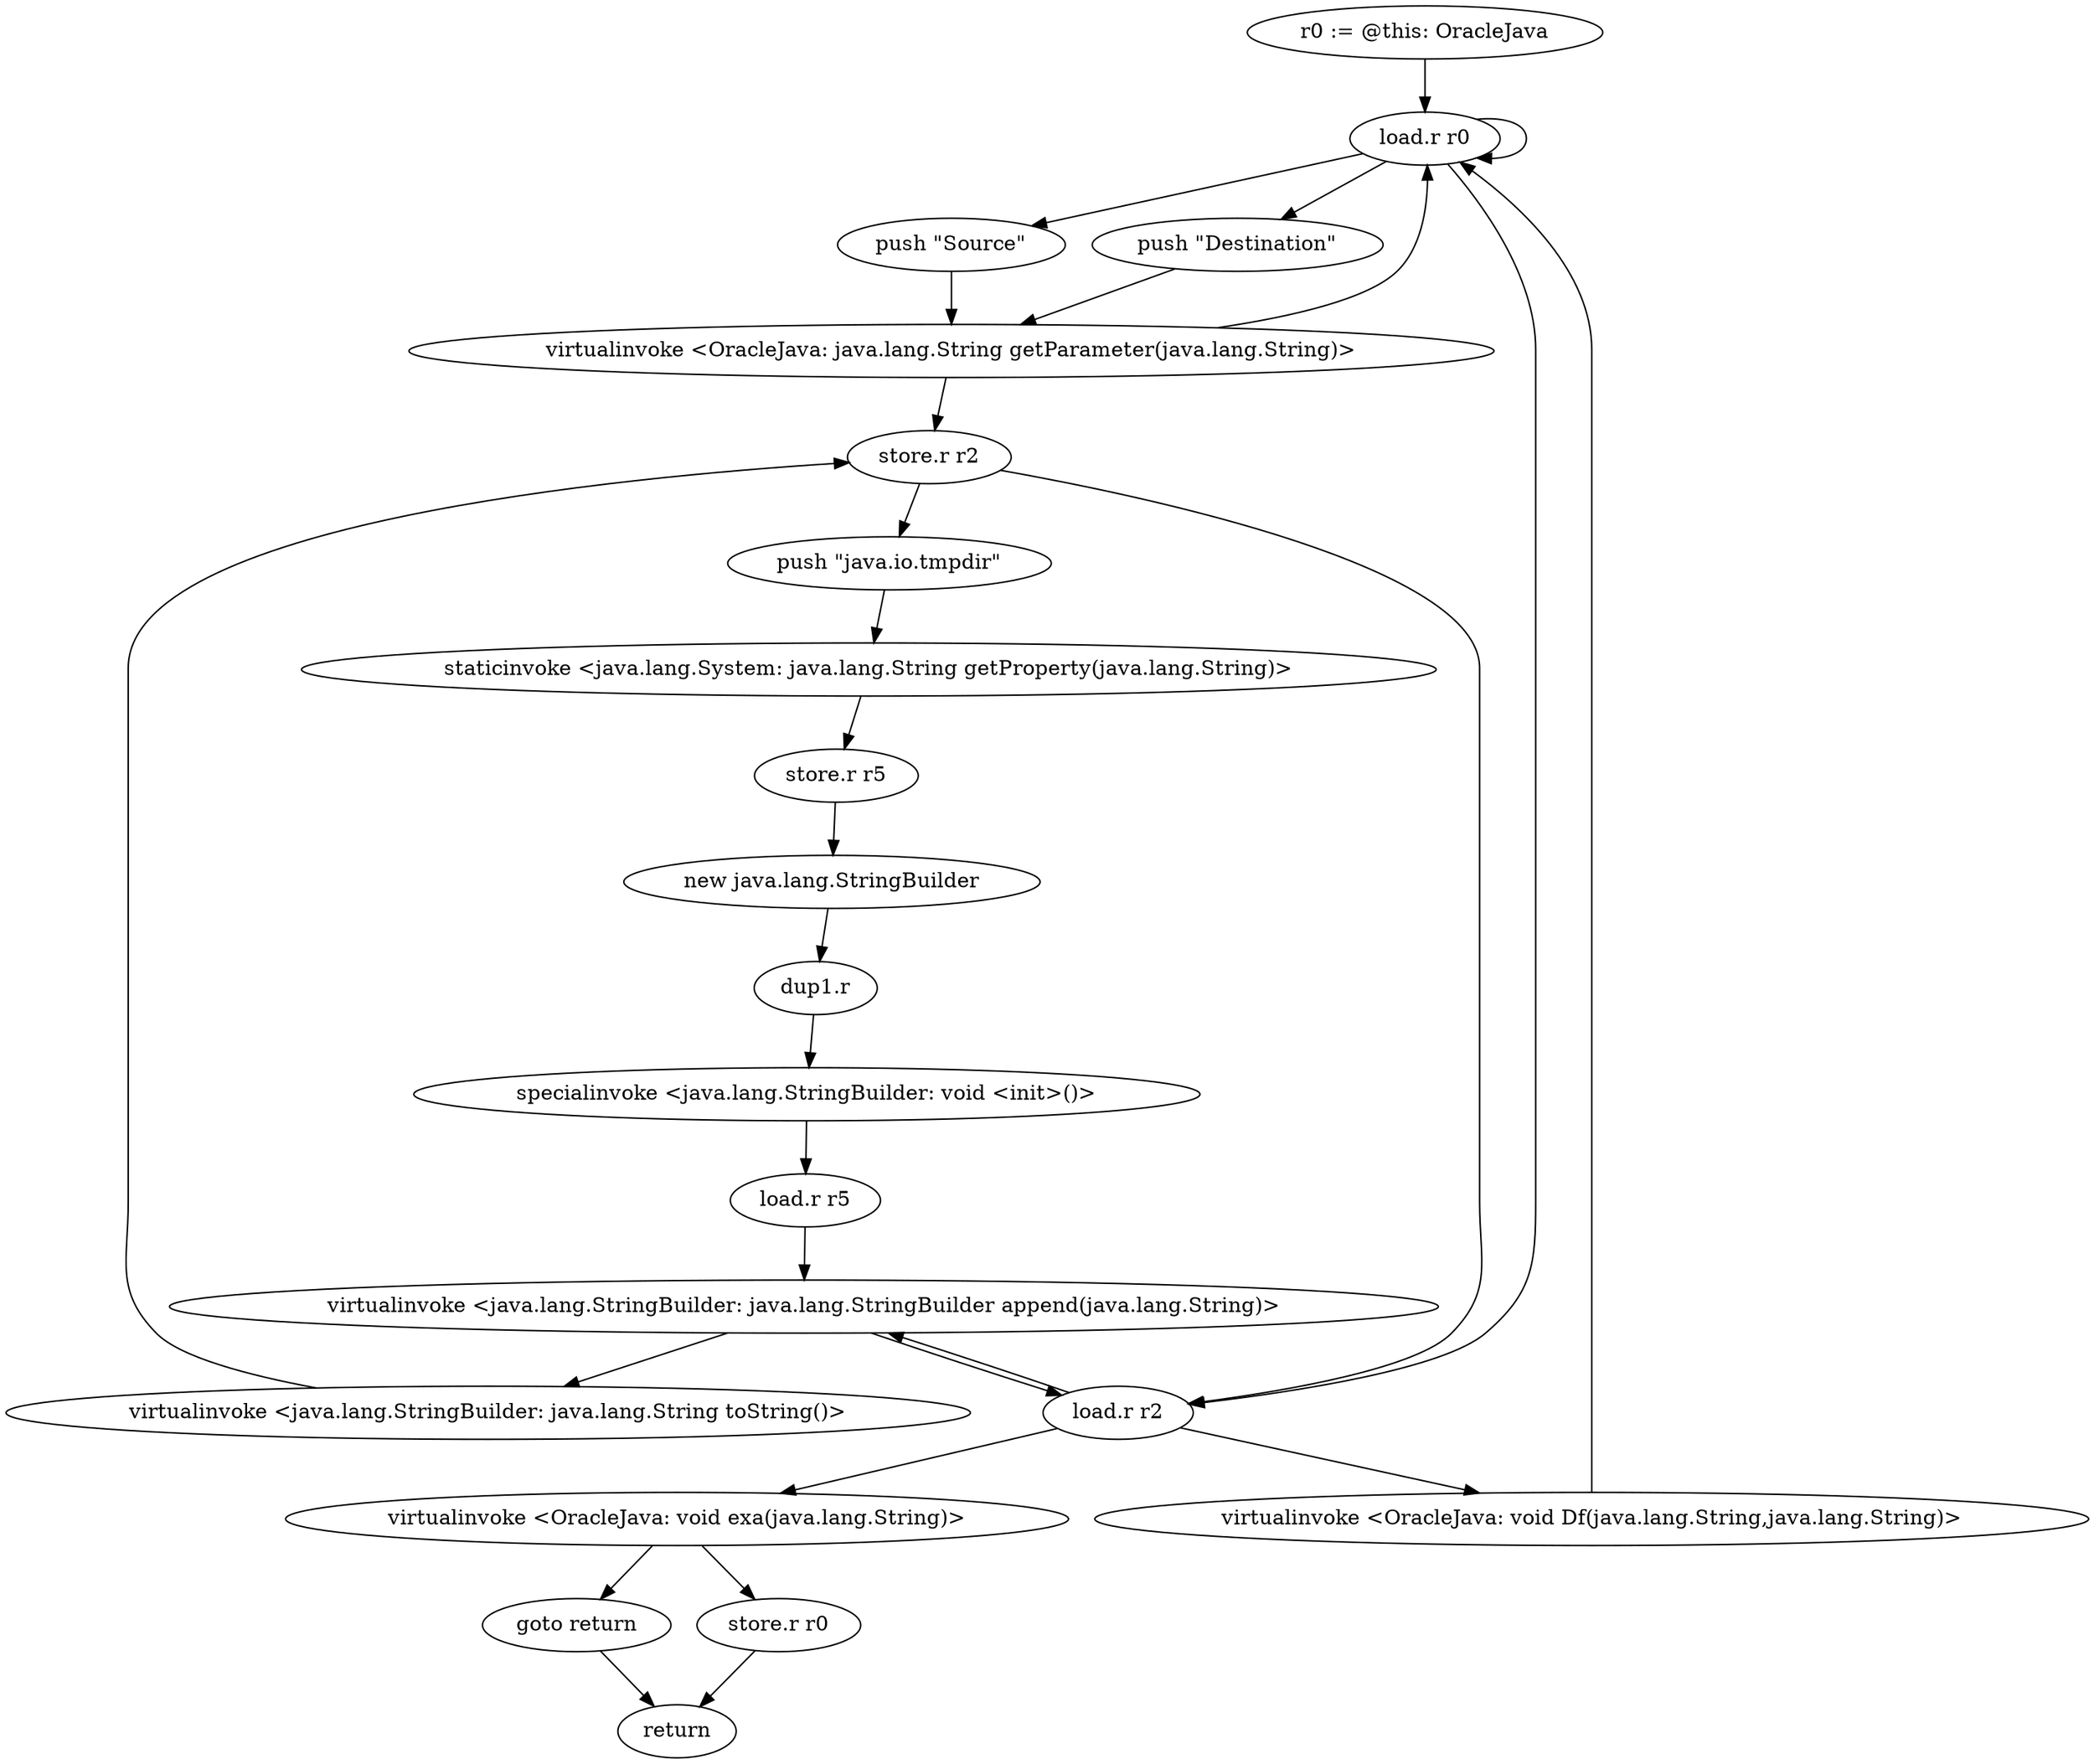 digraph "" {
    "r0 := @this: OracleJava"
    "load.r r0"
    "r0 := @this: OracleJava"->"load.r r0";
    "load.r r0"->"load.r r0";
    "push \"Source\""
    "load.r r0"->"push \"Source\"";
    "virtualinvoke <OracleJava: java.lang.String getParameter(java.lang.String)>"
    "push \"Source\""->"virtualinvoke <OracleJava: java.lang.String getParameter(java.lang.String)>";
    "virtualinvoke <OracleJava: java.lang.String getParameter(java.lang.String)>"->"load.r r0";
    "push \"Destination\""
    "load.r r0"->"push \"Destination\"";
    "push \"Destination\""->"virtualinvoke <OracleJava: java.lang.String getParameter(java.lang.String)>";
    "store.r r2"
    "virtualinvoke <OracleJava: java.lang.String getParameter(java.lang.String)>"->"store.r r2";
    "push \"java.io.tmpdir\""
    "store.r r2"->"push \"java.io.tmpdir\"";
    "staticinvoke <java.lang.System: java.lang.String getProperty(java.lang.String)>"
    "push \"java.io.tmpdir\""->"staticinvoke <java.lang.System: java.lang.String getProperty(java.lang.String)>";
    "store.r r5"
    "staticinvoke <java.lang.System: java.lang.String getProperty(java.lang.String)>"->"store.r r5";
    "new java.lang.StringBuilder"
    "store.r r5"->"new java.lang.StringBuilder";
    "dup1.r"
    "new java.lang.StringBuilder"->"dup1.r";
    "specialinvoke <java.lang.StringBuilder: void <init>()>"
    "dup1.r"->"specialinvoke <java.lang.StringBuilder: void <init>()>";
    "load.r r5"
    "specialinvoke <java.lang.StringBuilder: void <init>()>"->"load.r r5";
    "virtualinvoke <java.lang.StringBuilder: java.lang.StringBuilder append(java.lang.String)>"
    "load.r r5"->"virtualinvoke <java.lang.StringBuilder: java.lang.StringBuilder append(java.lang.String)>";
    "load.r r2"
    "virtualinvoke <java.lang.StringBuilder: java.lang.StringBuilder append(java.lang.String)>"->"load.r r2";
    "load.r r2"->"virtualinvoke <java.lang.StringBuilder: java.lang.StringBuilder append(java.lang.String)>";
    "virtualinvoke <java.lang.StringBuilder: java.lang.String toString()>"
    "virtualinvoke <java.lang.StringBuilder: java.lang.StringBuilder append(java.lang.String)>"->"virtualinvoke <java.lang.StringBuilder: java.lang.String toString()>";
    "virtualinvoke <java.lang.StringBuilder: java.lang.String toString()>"->"store.r r2";
    "store.r r2"->"load.r r2";
    "virtualinvoke <OracleJava: void Df(java.lang.String,java.lang.String)>"
    "load.r r2"->"virtualinvoke <OracleJava: void Df(java.lang.String,java.lang.String)>";
    "virtualinvoke <OracleJava: void Df(java.lang.String,java.lang.String)>"->"load.r r0";
    "load.r r0"->"load.r r2";
    "virtualinvoke <OracleJava: void exa(java.lang.String)>"
    "load.r r2"->"virtualinvoke <OracleJava: void exa(java.lang.String)>";
    "goto return"
    "virtualinvoke <OracleJava: void exa(java.lang.String)>"->"goto return";
    "return"
    "goto return"->"return";
    "store.r r0"
    "virtualinvoke <OracleJava: void exa(java.lang.String)>"->"store.r r0";
    "store.r r0"->"return";
}
